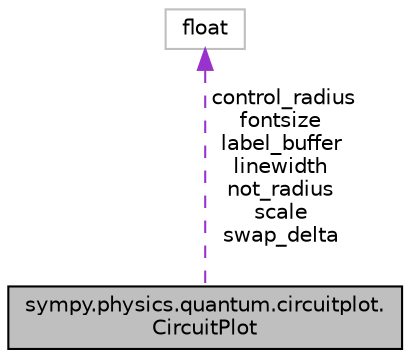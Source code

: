 digraph "sympy.physics.quantum.circuitplot.CircuitPlot"
{
 // LATEX_PDF_SIZE
  edge [fontname="Helvetica",fontsize="10",labelfontname="Helvetica",labelfontsize="10"];
  node [fontname="Helvetica",fontsize="10",shape=record];
  Node1 [label="sympy.physics.quantum.circuitplot.\lCircuitPlot",height=0.2,width=0.4,color="black", fillcolor="grey75", style="filled", fontcolor="black",tooltip=" "];
  Node2 -> Node1 [dir="back",color="darkorchid3",fontsize="10",style="dashed",label=" control_radius\nfontsize\nlabel_buffer\nlinewidth\nnot_radius\nscale\nswap_delta" ,fontname="Helvetica"];
  Node2 [label="float",height=0.2,width=0.4,color="grey75", fillcolor="white", style="filled",tooltip=" "];
}
